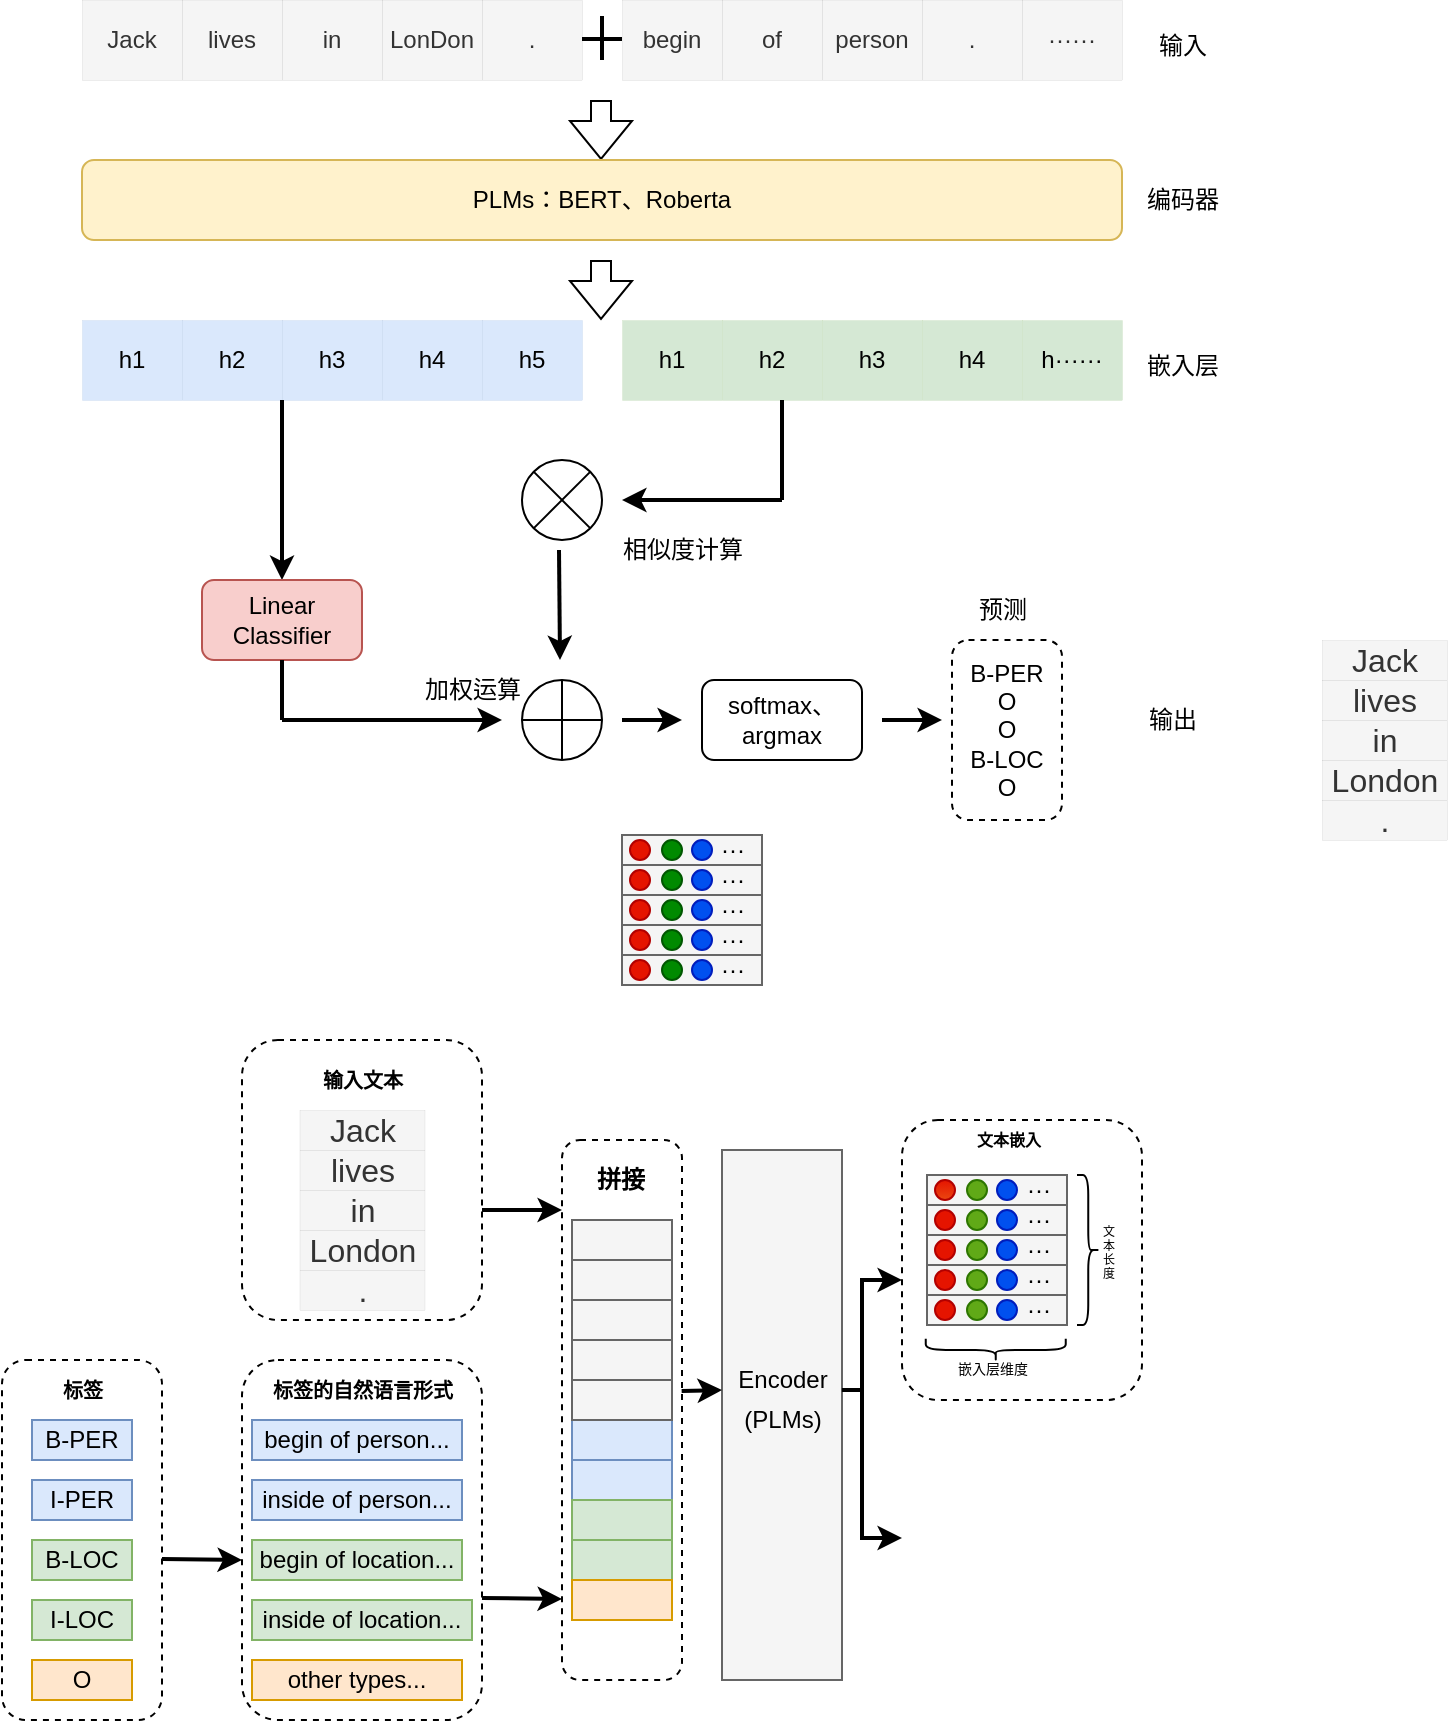 <mxfile version="22.1.11" type="github">
  <diagram name="第 1 页" id="-jHL0-K5nZ6vLPdZp3nw">
    <mxGraphModel dx="752" dy="475" grid="1" gridSize="10" guides="1" tooltips="1" connect="1" arrows="1" fold="1" page="1" pageScale="1" pageWidth="827" pageHeight="1169" math="0" shadow="0">
      <root>
        <mxCell id="0" />
        <mxCell id="1" parent="0" />
        <mxCell id="bdtveHll9rJMcqKO4rLT-1" value="" style="rounded=1;whiteSpace=wrap;html=1;dashed=1;" vertex="1" parent="1">
          <mxGeometry x="530" y="640" width="120" height="140" as="geometry" />
        </mxCell>
        <mxCell id="2kYstGVCv6qOy2AmomM9-1" value="Jack" style="rounded=0;whiteSpace=wrap;html=1;fillColor=#f5f5f5;strokeColor=#666666;labelBorderColor=none;strokeWidth=0;fontColor=#333333;" parent="1" vertex="1">
          <mxGeometry x="120" y="80" width="50" height="40" as="geometry" />
        </mxCell>
        <mxCell id="2kYstGVCv6qOy2AmomM9-2" value="lives" style="rounded=0;whiteSpace=wrap;html=1;fillColor=#f5f5f5;strokeColor=#666666;labelBorderColor=none;strokeWidth=0;fontColor=#333333;" parent="1" vertex="1">
          <mxGeometry x="170" y="80" width="50" height="40" as="geometry" />
        </mxCell>
        <mxCell id="2kYstGVCv6qOy2AmomM9-3" value="in" style="rounded=0;whiteSpace=wrap;html=1;fillColor=#f5f5f5;strokeColor=#666666;labelBorderColor=none;strokeWidth=0;fontColor=#333333;" parent="1" vertex="1">
          <mxGeometry x="220" y="80" width="50" height="40" as="geometry" />
        </mxCell>
        <mxCell id="2kYstGVCv6qOy2AmomM9-4" value="LonDon" style="rounded=0;whiteSpace=wrap;html=1;fillColor=#f5f5f5;strokeColor=#666666;labelBorderColor=none;strokeWidth=0;fontColor=#333333;" parent="1" vertex="1">
          <mxGeometry x="270" y="80" width="50" height="40" as="geometry" />
        </mxCell>
        <mxCell id="2kYstGVCv6qOy2AmomM9-6" value="." style="rounded=0;whiteSpace=wrap;html=1;fillColor=#f5f5f5;strokeColor=#666666;labelBorderColor=none;strokeWidth=0;fontColor=#333333;" parent="1" vertex="1">
          <mxGeometry x="320" y="80" width="50" height="40" as="geometry" />
        </mxCell>
        <mxCell id="2kYstGVCv6qOy2AmomM9-7" value="begin" style="rounded=0;whiteSpace=wrap;html=1;fillColor=#f5f5f5;strokeColor=#666666;labelBorderColor=none;strokeWidth=0;fontColor=#333333;" parent="1" vertex="1">
          <mxGeometry x="390" y="80" width="50" height="40" as="geometry" />
        </mxCell>
        <mxCell id="2kYstGVCv6qOy2AmomM9-8" value="of" style="rounded=0;whiteSpace=wrap;html=1;fillColor=#f5f5f5;strokeColor=#666666;labelBorderColor=none;strokeWidth=0;fontColor=#333333;" parent="1" vertex="1">
          <mxGeometry x="440" y="80" width="50" height="40" as="geometry" />
        </mxCell>
        <mxCell id="2kYstGVCv6qOy2AmomM9-9" value="person" style="rounded=0;whiteSpace=wrap;html=1;fillColor=#f5f5f5;strokeColor=#666666;labelBorderColor=none;strokeWidth=0;fontColor=#333333;" parent="1" vertex="1">
          <mxGeometry x="490" y="80" width="50" height="40" as="geometry" />
        </mxCell>
        <mxCell id="2kYstGVCv6qOy2AmomM9-10" value="." style="rounded=0;whiteSpace=wrap;html=1;fillColor=#f5f5f5;strokeColor=#666666;labelBorderColor=none;strokeWidth=0;fontColor=#333333;" parent="1" vertex="1">
          <mxGeometry x="540" y="80" width="50" height="40" as="geometry" />
        </mxCell>
        <mxCell id="2kYstGVCv6qOy2AmomM9-11" value="······" style="rounded=0;whiteSpace=wrap;html=1;fillColor=#f5f5f5;strokeColor=#666666;labelBorderColor=none;strokeWidth=0;fontColor=#333333;" parent="1" vertex="1">
          <mxGeometry x="590" y="80" width="50" height="40" as="geometry" />
        </mxCell>
        <mxCell id="2kYstGVCv6qOy2AmomM9-12" value="" style="shape=flexArrow;endArrow=classic;html=1;rounded=0;" parent="1" edge="1">
          <mxGeometry width="50" height="50" relative="1" as="geometry">
            <mxPoint x="379.5" y="130" as="sourcePoint" />
            <mxPoint x="379.5" y="160" as="targetPoint" />
          </mxGeometry>
        </mxCell>
        <mxCell id="2kYstGVCv6qOy2AmomM9-15" value="PLMs：BERT、Roberta" style="rounded=1;whiteSpace=wrap;html=1;fillColor=#fff2cc;strokeColor=#d6b656;glass=0;" parent="1" vertex="1">
          <mxGeometry x="120" y="160" width="520" height="40" as="geometry" />
        </mxCell>
        <mxCell id="2kYstGVCv6qOy2AmomM9-18" value="" style="shape=flexArrow;endArrow=classic;html=1;rounded=0;" parent="1" edge="1">
          <mxGeometry width="50" height="50" relative="1" as="geometry">
            <mxPoint x="379.5" y="210" as="sourcePoint" />
            <mxPoint x="379.5" y="240" as="targetPoint" />
          </mxGeometry>
        </mxCell>
        <mxCell id="2kYstGVCv6qOy2AmomM9-19" value="h1" style="rounded=0;whiteSpace=wrap;html=1;fillColor=#dae8fc;strokeColor=#6c8ebf;labelBorderColor=none;strokeWidth=0;" parent="1" vertex="1">
          <mxGeometry x="120" y="240" width="50" height="40" as="geometry" />
        </mxCell>
        <mxCell id="2kYstGVCv6qOy2AmomM9-20" value="h2" style="rounded=0;whiteSpace=wrap;html=1;fillColor=#dae8fc;strokeColor=#6c8ebf;labelBorderColor=none;strokeWidth=0;" parent="1" vertex="1">
          <mxGeometry x="170" y="240" width="50" height="40" as="geometry" />
        </mxCell>
        <mxCell id="2kYstGVCv6qOy2AmomM9-21" value="h3" style="rounded=0;whiteSpace=wrap;html=1;fillColor=#dae8fc;strokeColor=#6c8ebf;labelBorderColor=none;strokeWidth=0;" parent="1" vertex="1">
          <mxGeometry x="220" y="240" width="50" height="40" as="geometry" />
        </mxCell>
        <mxCell id="2kYstGVCv6qOy2AmomM9-22" value="h4" style="rounded=0;whiteSpace=wrap;html=1;fillColor=#dae8fc;strokeColor=#6c8ebf;labelBorderColor=none;strokeWidth=0;" parent="1" vertex="1">
          <mxGeometry x="270" y="240" width="50" height="40" as="geometry" />
        </mxCell>
        <mxCell id="2kYstGVCv6qOy2AmomM9-23" value="h5" style="rounded=0;whiteSpace=wrap;html=1;fillColor=#dae8fc;strokeColor=#6c8ebf;labelBorderColor=none;strokeWidth=0;" parent="1" vertex="1">
          <mxGeometry x="320" y="240" width="50" height="40" as="geometry" />
        </mxCell>
        <mxCell id="2kYstGVCv6qOy2AmomM9-24" value="h1" style="rounded=0;whiteSpace=wrap;html=1;fillColor=#d5e8d4;strokeColor=#82b366;labelBorderColor=none;strokeWidth=0;" parent="1" vertex="1">
          <mxGeometry x="390" y="240" width="50" height="40" as="geometry" />
        </mxCell>
        <mxCell id="2kYstGVCv6qOy2AmomM9-25" value="h2" style="rounded=0;whiteSpace=wrap;html=1;fillColor=#d5e8d4;strokeColor=#82b366;labelBorderColor=none;strokeWidth=0;" parent="1" vertex="1">
          <mxGeometry x="440" y="240" width="50" height="40" as="geometry" />
        </mxCell>
        <mxCell id="2kYstGVCv6qOy2AmomM9-26" value="h3" style="rounded=0;whiteSpace=wrap;html=1;fillColor=#d5e8d4;strokeColor=#82b366;labelBorderColor=none;strokeWidth=0;" parent="1" vertex="1">
          <mxGeometry x="490" y="240" width="50" height="40" as="geometry" />
        </mxCell>
        <mxCell id="2kYstGVCv6qOy2AmomM9-27" value="h4" style="rounded=0;whiteSpace=wrap;html=1;fillColor=#d5e8d4;strokeColor=#82b366;labelBorderColor=none;strokeWidth=0;" parent="1" vertex="1">
          <mxGeometry x="540" y="240" width="50" height="40" as="geometry" />
        </mxCell>
        <mxCell id="2kYstGVCv6qOy2AmomM9-28" value="h······" style="rounded=0;whiteSpace=wrap;html=1;fillColor=#d5e8d4;strokeColor=#82b366;labelBorderColor=none;strokeWidth=0;" parent="1" vertex="1">
          <mxGeometry x="590" y="240" width="50" height="40" as="geometry" />
        </mxCell>
        <mxCell id="2kYstGVCv6qOy2AmomM9-39" value="" style="endArrow=classic;html=1;rounded=0;strokeWidth=2;" parent="1" edge="1">
          <mxGeometry width="50" height="50" relative="1" as="geometry">
            <mxPoint x="220" y="280" as="sourcePoint" />
            <mxPoint x="220" y="370" as="targetPoint" />
          </mxGeometry>
        </mxCell>
        <mxCell id="2kYstGVCv6qOy2AmomM9-41" value="Linear Classifier" style="rounded=1;whiteSpace=wrap;html=1;fillColor=#f8cecc;strokeColor=#b85450;" parent="1" vertex="1">
          <mxGeometry x="180" y="370" width="80" height="40" as="geometry" />
        </mxCell>
        <mxCell id="2kYstGVCv6qOy2AmomM9-43" value="" style="endArrow=classic;html=1;rounded=0;strokeWidth=2;" parent="1" edge="1">
          <mxGeometry width="50" height="50" relative="1" as="geometry">
            <mxPoint x="160" y="859.5" as="sourcePoint" />
            <mxPoint x="200" y="860" as="targetPoint" />
          </mxGeometry>
        </mxCell>
        <mxCell id="2kYstGVCv6qOy2AmomM9-44" value="" style="endArrow=none;html=1;rounded=0;entryX=0.5;entryY=1;entryDx=0;entryDy=0;jumpSize=6;strokeWidth=2;" parent="1" edge="1">
          <mxGeometry width="50" height="50" relative="1" as="geometry">
            <mxPoint x="470" y="330" as="sourcePoint" />
            <mxPoint x="470" y="280" as="targetPoint" />
          </mxGeometry>
        </mxCell>
        <mxCell id="2kYstGVCv6qOy2AmomM9-45" value="" style="endArrow=classic;html=1;rounded=0;strokeWidth=2;" parent="1" edge="1">
          <mxGeometry width="50" height="50" relative="1" as="geometry">
            <mxPoint x="470" y="330" as="sourcePoint" />
            <mxPoint x="390" y="330" as="targetPoint" />
          </mxGeometry>
        </mxCell>
        <mxCell id="2kYstGVCv6qOy2AmomM9-46" value="" style="shape=sumEllipse;perimeter=ellipsePerimeter;whiteSpace=wrap;html=1;backgroundOutline=1;" parent="1" vertex="1">
          <mxGeometry x="340" y="310" width="40" height="40" as="geometry" />
        </mxCell>
        <mxCell id="2kYstGVCv6qOy2AmomM9-47" value="相似度计算" style="text;html=1;align=center;verticalAlign=middle;resizable=0;points=[];autosize=1;strokeColor=none;fillColor=none;" parent="1" vertex="1">
          <mxGeometry x="380" y="340" width="80" height="30" as="geometry" />
        </mxCell>
        <mxCell id="2kYstGVCv6qOy2AmomM9-49" value="" style="endArrow=classic;html=1;rounded=0;strokeWidth=2;" parent="1" edge="1">
          <mxGeometry width="50" height="50" relative="1" as="geometry">
            <mxPoint x="358.5" y="355" as="sourcePoint" />
            <mxPoint x="359" y="410" as="targetPoint" />
          </mxGeometry>
        </mxCell>
        <mxCell id="2kYstGVCv6qOy2AmomM9-50" value="输入" style="text;html=1;align=center;verticalAlign=middle;resizable=0;points=[];autosize=1;strokeColor=none;fillColor=none;" parent="1" vertex="1">
          <mxGeometry x="645" y="88" width="50" height="30" as="geometry" />
        </mxCell>
        <mxCell id="2kYstGVCv6qOy2AmomM9-51" value="编码器" style="text;html=1;align=center;verticalAlign=middle;resizable=0;points=[];autosize=1;strokeColor=none;fillColor=none;" parent="1" vertex="1">
          <mxGeometry x="640" y="165" width="60" height="30" as="geometry" />
        </mxCell>
        <mxCell id="2kYstGVCv6qOy2AmomM9-52" value="" style="shape=orEllipse;perimeter=ellipsePerimeter;whiteSpace=wrap;html=1;backgroundOutline=1;" parent="1" vertex="1">
          <mxGeometry x="340" y="420" width="40" height="40" as="geometry" />
        </mxCell>
        <mxCell id="2kYstGVCv6qOy2AmomM9-53" value="" style="endArrow=none;html=1;rounded=0;entryX=0.5;entryY=1;entryDx=0;entryDy=0;strokeWidth=2;" parent="1" target="2kYstGVCv6qOy2AmomM9-41" edge="1">
          <mxGeometry width="50" height="50" relative="1" as="geometry">
            <mxPoint x="220" y="440" as="sourcePoint" />
            <mxPoint x="230" y="440" as="targetPoint" />
          </mxGeometry>
        </mxCell>
        <mxCell id="2kYstGVCv6qOy2AmomM9-54" value="" style="endArrow=classic;html=1;rounded=0;strokeWidth=2;" parent="1" edge="1">
          <mxGeometry width="50" height="50" relative="1" as="geometry">
            <mxPoint x="220" y="440" as="sourcePoint" />
            <mxPoint x="330" y="440" as="targetPoint" />
          </mxGeometry>
        </mxCell>
        <mxCell id="2kYstGVCv6qOy2AmomM9-55" value="加权运算" style="text;html=1;align=center;verticalAlign=middle;resizable=0;points=[];autosize=1;strokeColor=none;fillColor=none;" parent="1" vertex="1">
          <mxGeometry x="280" y="410" width="70" height="30" as="geometry" />
        </mxCell>
        <mxCell id="2kYstGVCv6qOy2AmomM9-56" value="" style="endArrow=classic;html=1;rounded=0;strokeWidth=2;" parent="1" edge="1">
          <mxGeometry width="50" height="50" relative="1" as="geometry">
            <mxPoint x="390" y="440" as="sourcePoint" />
            <mxPoint x="420" y="440" as="targetPoint" />
          </mxGeometry>
        </mxCell>
        <mxCell id="2kYstGVCv6qOy2AmomM9-57" value="嵌入层" style="text;html=1;align=center;verticalAlign=middle;resizable=0;points=[];autosize=1;strokeColor=none;fillColor=none;" parent="1" vertex="1">
          <mxGeometry x="640" y="248" width="60" height="30" as="geometry" />
        </mxCell>
        <mxCell id="2kYstGVCv6qOy2AmomM9-59" value="softmax、&lt;br&gt;argmax" style="rounded=1;whiteSpace=wrap;html=1;" parent="1" vertex="1">
          <mxGeometry x="430" y="420" width="80" height="40" as="geometry" />
        </mxCell>
        <mxCell id="2kYstGVCv6qOy2AmomM9-60" value="" style="endArrow=classic;html=1;rounded=0;strokeWidth=2;" parent="1" edge="1">
          <mxGeometry width="50" height="50" relative="1" as="geometry">
            <mxPoint x="520" y="440" as="sourcePoint" />
            <mxPoint x="550" y="440" as="targetPoint" />
          </mxGeometry>
        </mxCell>
        <mxCell id="2kYstGVCv6qOy2AmomM9-61" value="B-PER&lt;br&gt;O&lt;br&gt;O&lt;br&gt;B-LOC&lt;br&gt;O" style="rounded=1;whiteSpace=wrap;html=1;dashed=1;" parent="1" vertex="1">
          <mxGeometry x="555" y="400" width="55" height="90" as="geometry" />
        </mxCell>
        <mxCell id="2kYstGVCv6qOy2AmomM9-62" value="输出" style="text;html=1;align=center;verticalAlign=middle;resizable=0;points=[];autosize=1;strokeColor=none;fillColor=none;" parent="1" vertex="1">
          <mxGeometry x="640" y="425" width="50" height="30" as="geometry" />
        </mxCell>
        <mxCell id="2kYstGVCv6qOy2AmomM9-63" value="预测" style="text;html=1;align=center;verticalAlign=middle;resizable=0;points=[];autosize=1;strokeColor=none;fillColor=none;" parent="1" vertex="1">
          <mxGeometry x="555" y="370" width="50" height="30" as="geometry" />
        </mxCell>
        <mxCell id="2kYstGVCv6qOy2AmomM9-64" value="" style="endArrow=none;html=1;rounded=0;strokeWidth=2;" parent="1" edge="1">
          <mxGeometry width="50" height="50" relative="1" as="geometry">
            <mxPoint x="370" y="99.5" as="sourcePoint" />
            <mxPoint x="390" y="99.5" as="targetPoint" />
          </mxGeometry>
        </mxCell>
        <mxCell id="2kYstGVCv6qOy2AmomM9-65" value="" style="endArrow=none;html=1;rounded=0;strokeWidth=2;" parent="1" edge="1">
          <mxGeometry width="50" height="50" relative="1" as="geometry">
            <mxPoint x="380" y="88" as="sourcePoint" />
            <mxPoint x="380" y="108" as="targetPoint" />
            <Array as="points">
              <mxPoint x="380" y="110" />
            </Array>
          </mxGeometry>
        </mxCell>
        <mxCell id="41JjdE3xIkNzx7Y8iaCD-1" value="" style="rounded=1;whiteSpace=wrap;html=1;dashed=1;" parent="1" vertex="1">
          <mxGeometry x="80" y="760" width="80" height="180" as="geometry" />
        </mxCell>
        <mxCell id="41JjdE3xIkNzx7Y8iaCD-2" value="" style="rounded=1;whiteSpace=wrap;html=1;dashed=1;" parent="1" vertex="1">
          <mxGeometry x="200" y="760" width="120" height="180" as="geometry" />
        </mxCell>
        <mxCell id="41JjdE3xIkNzx7Y8iaCD-3" value="B-PER" style="rounded=0;whiteSpace=wrap;html=1;fillColor=#dae8fc;strokeColor=#6c8ebf;" parent="1" vertex="1">
          <mxGeometry x="95" y="790" width="50" height="20" as="geometry" />
        </mxCell>
        <mxCell id="41JjdE3xIkNzx7Y8iaCD-4" value="I-PER" style="rounded=0;whiteSpace=wrap;html=1;fillColor=#dae8fc;strokeColor=#6c8ebf;" parent="1" vertex="1">
          <mxGeometry x="95" y="820" width="50" height="20" as="geometry" />
        </mxCell>
        <mxCell id="41JjdE3xIkNzx7Y8iaCD-5" value="B-LOC" style="rounded=0;whiteSpace=wrap;html=1;fillColor=#d5e8d4;strokeColor=#82b366;" parent="1" vertex="1">
          <mxGeometry x="95" y="850" width="50" height="20" as="geometry" />
        </mxCell>
        <mxCell id="41JjdE3xIkNzx7Y8iaCD-6" value="I-LOC" style="rounded=0;whiteSpace=wrap;html=1;fillColor=#d5e8d4;strokeColor=#82b366;" parent="1" vertex="1">
          <mxGeometry x="95" y="880" width="50" height="20" as="geometry" />
        </mxCell>
        <mxCell id="41JjdE3xIkNzx7Y8iaCD-7" value="O" style="rounded=0;whiteSpace=wrap;html=1;fillColor=#ffe6cc;strokeColor=#d79b00;" parent="1" vertex="1">
          <mxGeometry x="95" y="910" width="50" height="20" as="geometry" />
        </mxCell>
        <mxCell id="41JjdE3xIkNzx7Y8iaCD-8" value="begin of person..." style="rounded=0;whiteSpace=wrap;html=1;fillColor=#dae8fc;strokeColor=#6c8ebf;" parent="1" vertex="1">
          <mxGeometry x="205" y="790" width="105" height="20" as="geometry" />
        </mxCell>
        <mxCell id="41JjdE3xIkNzx7Y8iaCD-9" value="inside of person..." style="rounded=0;whiteSpace=wrap;html=1;fillColor=#dae8fc;strokeColor=#6c8ebf;" parent="1" vertex="1">
          <mxGeometry x="205" y="820" width="105" height="20" as="geometry" />
        </mxCell>
        <mxCell id="41JjdE3xIkNzx7Y8iaCD-10" value="begin of location..." style="rounded=0;whiteSpace=wrap;html=1;fillColor=#d5e8d4;strokeColor=#82b366;" parent="1" vertex="1">
          <mxGeometry x="205" y="850" width="105" height="20" as="geometry" />
        </mxCell>
        <mxCell id="41JjdE3xIkNzx7Y8iaCD-12" value="inside of location..." style="rounded=0;whiteSpace=wrap;html=1;fillColor=#d5e8d4;strokeColor=#82b366;" parent="1" vertex="1">
          <mxGeometry x="205" y="880" width="110" height="20" as="geometry" />
        </mxCell>
        <mxCell id="41JjdE3xIkNzx7Y8iaCD-13" value="other types..." style="rounded=0;whiteSpace=wrap;html=1;fillColor=#ffe6cc;strokeColor=#d79b00;" parent="1" vertex="1">
          <mxGeometry x="205" y="910" width="105" height="20" as="geometry" />
        </mxCell>
        <mxCell id="41JjdE3xIkNzx7Y8iaCD-14" value="标签的自然语言形式" style="text;html=1;align=center;verticalAlign=middle;resizable=0;points=[];autosize=1;strokeColor=none;fillColor=none;fontStyle=1;fontSize=10;" parent="1" vertex="1">
          <mxGeometry x="205" y="760" width="110" height="30" as="geometry" />
        </mxCell>
        <mxCell id="41JjdE3xIkNzx7Y8iaCD-15" value="" style="rounded=1;whiteSpace=wrap;html=1;dashed=1;" parent="1" vertex="1">
          <mxGeometry x="200" y="600" width="120" height="140" as="geometry" />
        </mxCell>
        <mxCell id="41JjdE3xIkNzx7Y8iaCD-16" value="输入文本" style="text;html=1;align=center;verticalAlign=middle;resizable=0;points=[];autosize=1;strokeColor=none;fillColor=none;fontStyle=1;fontSize=10;" parent="1" vertex="1">
          <mxGeometry x="230" y="605" width="60" height="30" as="geometry" />
        </mxCell>
        <mxCell id="41JjdE3xIkNzx7Y8iaCD-24" value="" style="rounded=0;whiteSpace=wrap;html=1;fillColor=#f5f5f5;fontColor=#333333;strokeColor=#666666;" parent="1" vertex="1">
          <mxGeometry x="440" y="655" width="60" height="265" as="geometry" />
        </mxCell>
        <mxCell id="41JjdE3xIkNzx7Y8iaCD-25" value="Encoder" style="text;html=1;align=center;verticalAlign=middle;resizable=0;points=[];autosize=1;strokeColor=none;fillColor=none;" parent="1" vertex="1">
          <mxGeometry x="435" y="755" width="70" height="30" as="geometry" />
        </mxCell>
        <mxCell id="41JjdE3xIkNzx7Y8iaCD-26" value="" style="endArrow=classic;html=1;rounded=0;strokeWidth=2;" parent="1" edge="1">
          <mxGeometry width="50" height="50" relative="1" as="geometry">
            <mxPoint x="320" y="879" as="sourcePoint" />
            <mxPoint x="360" y="879.5" as="targetPoint" />
          </mxGeometry>
        </mxCell>
        <mxCell id="41JjdE3xIkNzx7Y8iaCD-28" value="(PLMs)" style="text;html=1;align=center;verticalAlign=middle;resizable=0;points=[];autosize=1;strokeColor=none;fillColor=none;" parent="1" vertex="1">
          <mxGeometry x="440" y="775" width="60" height="30" as="geometry" />
        </mxCell>
        <mxCell id="41JjdE3xIkNzx7Y8iaCD-29" value="Jack" style="rounded=0;whiteSpace=wrap;html=1;fontSize=16;strokeWidth=0;dashed=1;fillColor=#f5f5f5;fontColor=#333333;strokeColor=#666666;" parent="1" vertex="1">
          <mxGeometry x="228.75" y="635" width="62.5" height="20" as="geometry" />
        </mxCell>
        <mxCell id="41JjdE3xIkNzx7Y8iaCD-30" value="lives" style="rounded=0;whiteSpace=wrap;html=1;fontSize=16;strokeWidth=0;fillColor=#f5f5f5;fontColor=#333333;strokeColor=#666666;" parent="1" vertex="1">
          <mxGeometry x="228.75" y="655" width="62.5" height="20" as="geometry" />
        </mxCell>
        <mxCell id="41JjdE3xIkNzx7Y8iaCD-31" value="in" style="rounded=0;whiteSpace=wrap;html=1;fontSize=16;strokeWidth=0;fillColor=#f5f5f5;fontColor=#333333;strokeColor=#666666;" parent="1" vertex="1">
          <mxGeometry x="228.75" y="675" width="62.5" height="20" as="geometry" />
        </mxCell>
        <mxCell id="41JjdE3xIkNzx7Y8iaCD-32" value="London" style="rounded=0;whiteSpace=wrap;html=1;fontSize=16;strokeWidth=0;fillColor=#f5f5f5;strokeColor=#666666;fontColor=#333333;" parent="1" vertex="1">
          <mxGeometry x="228.75" y="695" width="62.5" height="20" as="geometry" />
        </mxCell>
        <mxCell id="41JjdE3xIkNzx7Y8iaCD-33" value="." style="rounded=0;whiteSpace=wrap;html=1;fontSize=16;strokeWidth=0;fillColor=#f5f5f5;fontColor=#333333;strokeColor=#666666;" parent="1" vertex="1">
          <mxGeometry x="228.75" y="715" width="62.5" height="20" as="geometry" />
        </mxCell>
        <mxCell id="41JjdE3xIkNzx7Y8iaCD-35" value="" style="rounded=1;whiteSpace=wrap;html=1;dashed=1;" parent="1" vertex="1">
          <mxGeometry x="360" y="650" width="60" height="270" as="geometry" />
        </mxCell>
        <mxCell id="41JjdE3xIkNzx7Y8iaCD-36" value="" style="rounded=0;whiteSpace=wrap;html=1;fillColor=#dae8fc;strokeColor=#6c8ebf;" parent="1" vertex="1">
          <mxGeometry x="365" y="790" width="50" height="20" as="geometry" />
        </mxCell>
        <mxCell id="41JjdE3xIkNzx7Y8iaCD-37" value="标签" style="text;html=1;align=center;verticalAlign=middle;resizable=0;points=[];autosize=1;strokeColor=none;fillColor=none;fontStyle=1;fontSize=10;" parent="1" vertex="1">
          <mxGeometry x="100" y="760" width="40" height="30" as="geometry" />
        </mxCell>
        <mxCell id="41JjdE3xIkNzx7Y8iaCD-38" value="" style="rounded=0;whiteSpace=wrap;html=1;fillColor=#dae8fc;strokeColor=#6c8ebf;" parent="1" vertex="1">
          <mxGeometry x="365" y="810" width="50" height="20" as="geometry" />
        </mxCell>
        <mxCell id="41JjdE3xIkNzx7Y8iaCD-39" value="" style="rounded=0;whiteSpace=wrap;html=1;fillColor=#d5e8d4;strokeColor=#82b366;" parent="1" vertex="1">
          <mxGeometry x="365" y="830" width="50" height="20" as="geometry" />
        </mxCell>
        <mxCell id="41JjdE3xIkNzx7Y8iaCD-40" value="" style="rounded=0;whiteSpace=wrap;html=1;fillColor=#d5e8d4;strokeColor=#82b366;" parent="1" vertex="1">
          <mxGeometry x="365" y="850" width="50" height="20" as="geometry" />
        </mxCell>
        <mxCell id="41JjdE3xIkNzx7Y8iaCD-41" value="" style="rounded=0;whiteSpace=wrap;html=1;fillColor=#ffe6cc;strokeColor=#d79b00;" parent="1" vertex="1">
          <mxGeometry x="365" y="870" width="50" height="20" as="geometry" />
        </mxCell>
        <mxCell id="41JjdE3xIkNzx7Y8iaCD-42" value="Jack" style="rounded=0;whiteSpace=wrap;html=1;fontSize=16;strokeWidth=0;dashed=1;fillColor=#f5f5f5;fontColor=#333333;strokeColor=#666666;" parent="1" vertex="1">
          <mxGeometry x="740" y="400" width="62.5" height="20" as="geometry" />
        </mxCell>
        <mxCell id="41JjdE3xIkNzx7Y8iaCD-43" value="lives" style="rounded=0;whiteSpace=wrap;html=1;fontSize=16;strokeWidth=0;fillColor=#f5f5f5;fontColor=#333333;strokeColor=#666666;" parent="1" vertex="1">
          <mxGeometry x="740" y="420" width="62.5" height="20" as="geometry" />
        </mxCell>
        <mxCell id="41JjdE3xIkNzx7Y8iaCD-44" value="in" style="rounded=0;whiteSpace=wrap;html=1;fontSize=16;strokeWidth=0;fillColor=#f5f5f5;fontColor=#333333;strokeColor=#666666;" parent="1" vertex="1">
          <mxGeometry x="740" y="440" width="62.5" height="20" as="geometry" />
        </mxCell>
        <mxCell id="41JjdE3xIkNzx7Y8iaCD-45" value="London" style="rounded=0;whiteSpace=wrap;html=1;fontSize=16;strokeWidth=0;fillColor=#f5f5f5;strokeColor=#666666;fontColor=#333333;" parent="1" vertex="1">
          <mxGeometry x="740" y="460" width="62.5" height="20" as="geometry" />
        </mxCell>
        <mxCell id="41JjdE3xIkNzx7Y8iaCD-46" value="." style="rounded=0;whiteSpace=wrap;html=1;fontSize=16;strokeWidth=0;fillColor=#f5f5f5;fontColor=#333333;strokeColor=#666666;" parent="1" vertex="1">
          <mxGeometry x="740" y="480" width="62.5" height="20" as="geometry" />
        </mxCell>
        <mxCell id="41JjdE3xIkNzx7Y8iaCD-53" value="" style="rounded=0;whiteSpace=wrap;html=1;fillColor=#f5f5f5;strokeColor=#666666;fontColor=#333333;" parent="1" vertex="1">
          <mxGeometry x="365" y="770" width="50" height="20" as="geometry" />
        </mxCell>
        <mxCell id="41JjdE3xIkNzx7Y8iaCD-54" value="" style="rounded=0;whiteSpace=wrap;html=1;fillColor=#f5f5f5;strokeColor=#666666;fontColor=#333333;" parent="1" vertex="1">
          <mxGeometry x="365" y="750" width="50" height="20" as="geometry" />
        </mxCell>
        <mxCell id="41JjdE3xIkNzx7Y8iaCD-55" value="" style="rounded=0;whiteSpace=wrap;html=1;fillColor=#f5f5f5;strokeColor=#666666;fontColor=#333333;" parent="1" vertex="1">
          <mxGeometry x="365" y="730" width="50" height="20" as="geometry" />
        </mxCell>
        <mxCell id="41JjdE3xIkNzx7Y8iaCD-56" value="" style="rounded=0;whiteSpace=wrap;html=1;fillColor=#f5f5f5;strokeColor=#666666;fontColor=#333333;" parent="1" vertex="1">
          <mxGeometry x="365" y="710" width="50" height="20" as="geometry" />
        </mxCell>
        <mxCell id="41JjdE3xIkNzx7Y8iaCD-57" value="" style="rounded=0;whiteSpace=wrap;html=1;fillColor=#f5f5f5;strokeColor=#666666;fontColor=#333333;" parent="1" vertex="1">
          <mxGeometry x="365" y="690" width="50" height="20" as="geometry" />
        </mxCell>
        <mxCell id="41JjdE3xIkNzx7Y8iaCD-58" value="" style="endArrow=classic;html=1;rounded=0;strokeWidth=2;" parent="1" edge="1">
          <mxGeometry width="50" height="50" relative="1" as="geometry">
            <mxPoint x="320" y="685" as="sourcePoint" />
            <mxPoint x="360" y="685" as="targetPoint" />
          </mxGeometry>
        </mxCell>
        <mxCell id="41JjdE3xIkNzx7Y8iaCD-59" value="拼接" style="text;html=1;align=center;verticalAlign=middle;resizable=0;points=[];autosize=1;strokeColor=none;fillColor=none;fontStyle=1" parent="1" vertex="1">
          <mxGeometry x="364" y="655" width="50" height="30" as="geometry" />
        </mxCell>
        <mxCell id="41JjdE3xIkNzx7Y8iaCD-60" value="" style="endArrow=classic;html=1;rounded=0;strokeWidth=2;exitX=0.997;exitY=0.465;exitDx=0;exitDy=0;exitPerimeter=0;" parent="1" edge="1" source="41JjdE3xIkNzx7Y8iaCD-35">
          <mxGeometry width="50" height="50" relative="1" as="geometry">
            <mxPoint x="420" y="774" as="sourcePoint" />
            <mxPoint x="440" y="775" as="targetPoint" />
          </mxGeometry>
        </mxCell>
        <mxCell id="41JjdE3xIkNzx7Y8iaCD-61" value="" style="endArrow=classic;html=1;rounded=0;strokeWidth=2;" parent="1" edge="1">
          <mxGeometry width="50" height="50" relative="1" as="geometry">
            <mxPoint x="510" y="720" as="sourcePoint" />
            <mxPoint x="530" y="720" as="targetPoint" />
          </mxGeometry>
        </mxCell>
        <mxCell id="41JjdE3xIkNzx7Y8iaCD-63" value="" style="endArrow=classic;html=1;rounded=0;strokeWidth=2;" parent="1" edge="1">
          <mxGeometry width="50" height="50" relative="1" as="geometry">
            <mxPoint x="510" y="849" as="sourcePoint" />
            <mxPoint x="530" y="849" as="targetPoint" />
          </mxGeometry>
        </mxCell>
        <mxCell id="bdtveHll9rJMcqKO4rLT-5" value="" style="rounded=0;whiteSpace=wrap;html=1;fillColor=#f5f5f5;strokeColor=#666666;fontColor=#333333;" vertex="1" parent="1">
          <mxGeometry x="390" y="512.5" width="70" height="15" as="geometry" />
        </mxCell>
        <mxCell id="bdtveHll9rJMcqKO4rLT-14" value="" style="ellipse;whiteSpace=wrap;html=1;aspect=fixed;fillColor=#008a00;fontColor=#ffffff;strokeColor=#005700;" vertex="1" parent="1">
          <mxGeometry x="410" y="515" width="10" height="10" as="geometry" />
        </mxCell>
        <mxCell id="bdtveHll9rJMcqKO4rLT-15" value="" style="ellipse;whiteSpace=wrap;html=1;aspect=fixed;fillColor=#e51400;fontColor=#ffffff;strokeColor=#B20000;" vertex="1" parent="1">
          <mxGeometry x="394" y="515" width="10" height="10" as="geometry" />
        </mxCell>
        <mxCell id="bdtveHll9rJMcqKO4rLT-21" value="···" style="text;html=1;align=center;verticalAlign=middle;resizable=0;points=[];autosize=1;strokeColor=none;fillColor=none;" vertex="1" parent="1">
          <mxGeometry x="425" y="505" width="40" height="30" as="geometry" />
        </mxCell>
        <mxCell id="bdtveHll9rJMcqKO4rLT-19" value="" style="ellipse;whiteSpace=wrap;html=1;aspect=fixed;fillColor=#0050ef;fontColor=#ffffff;strokeColor=#001DBC;" vertex="1" parent="1">
          <mxGeometry x="425" y="515" width="10" height="10" as="geometry" />
        </mxCell>
        <mxCell id="bdtveHll9rJMcqKO4rLT-22" value="" style="rounded=0;whiteSpace=wrap;html=1;fillColor=#f5f5f5;strokeColor=#666666;fontColor=#333333;" vertex="1" parent="1">
          <mxGeometry x="390" y="527.5" width="70" height="15" as="geometry" />
        </mxCell>
        <mxCell id="bdtveHll9rJMcqKO4rLT-23" value="" style="ellipse;whiteSpace=wrap;html=1;aspect=fixed;fillColor=#008a00;fontColor=#ffffff;strokeColor=#005700;" vertex="1" parent="1">
          <mxGeometry x="410" y="530" width="10" height="10" as="geometry" />
        </mxCell>
        <mxCell id="bdtveHll9rJMcqKO4rLT-24" value="" style="ellipse;whiteSpace=wrap;html=1;aspect=fixed;fillColor=#e51400;fontColor=#ffffff;strokeColor=#B20000;" vertex="1" parent="1">
          <mxGeometry x="394" y="530" width="10" height="10" as="geometry" />
        </mxCell>
        <mxCell id="bdtveHll9rJMcqKO4rLT-25" value="" style="ellipse;whiteSpace=wrap;html=1;aspect=fixed;fillColor=#0050ef;fontColor=#ffffff;strokeColor=#001DBC;" vertex="1" parent="1">
          <mxGeometry x="425" y="530" width="10" height="10" as="geometry" />
        </mxCell>
        <mxCell id="bdtveHll9rJMcqKO4rLT-26" value="" style="rounded=0;whiteSpace=wrap;html=1;fillColor=#f5f5f5;strokeColor=#666666;fontColor=#333333;" vertex="1" parent="1">
          <mxGeometry x="390" y="542.5" width="70" height="15" as="geometry" />
        </mxCell>
        <mxCell id="bdtveHll9rJMcqKO4rLT-27" value="" style="ellipse;whiteSpace=wrap;html=1;aspect=fixed;fillColor=#008a00;fontColor=#ffffff;strokeColor=#005700;" vertex="1" parent="1">
          <mxGeometry x="410" y="545" width="10" height="10" as="geometry" />
        </mxCell>
        <mxCell id="bdtveHll9rJMcqKO4rLT-28" value="" style="ellipse;whiteSpace=wrap;html=1;aspect=fixed;fillColor=#e51400;fontColor=#ffffff;strokeColor=#B20000;" vertex="1" parent="1">
          <mxGeometry x="394" y="545" width="10" height="10" as="geometry" />
        </mxCell>
        <mxCell id="bdtveHll9rJMcqKO4rLT-29" value="" style="ellipse;whiteSpace=wrap;html=1;aspect=fixed;fillColor=#0050ef;fontColor=#ffffff;strokeColor=#001DBC;" vertex="1" parent="1">
          <mxGeometry x="425" y="545" width="10" height="10" as="geometry" />
        </mxCell>
        <mxCell id="bdtveHll9rJMcqKO4rLT-30" value="" style="rounded=0;whiteSpace=wrap;html=1;fillColor=#f5f5f5;strokeColor=#666666;fontColor=#333333;" vertex="1" parent="1">
          <mxGeometry x="390" y="557.5" width="70" height="15" as="geometry" />
        </mxCell>
        <mxCell id="bdtveHll9rJMcqKO4rLT-31" value="" style="ellipse;whiteSpace=wrap;html=1;aspect=fixed;fillColor=#008a00;fontColor=#ffffff;strokeColor=#005700;" vertex="1" parent="1">
          <mxGeometry x="410" y="560" width="10" height="10" as="geometry" />
        </mxCell>
        <mxCell id="bdtveHll9rJMcqKO4rLT-32" value="" style="ellipse;whiteSpace=wrap;html=1;aspect=fixed;fillColor=#e51400;fontColor=#ffffff;strokeColor=#B20000;" vertex="1" parent="1">
          <mxGeometry x="394" y="560" width="10" height="10" as="geometry" />
        </mxCell>
        <mxCell id="bdtveHll9rJMcqKO4rLT-33" value="" style="ellipse;whiteSpace=wrap;html=1;aspect=fixed;fillColor=#0050ef;fontColor=#ffffff;strokeColor=#001DBC;" vertex="1" parent="1">
          <mxGeometry x="425" y="560" width="10" height="10" as="geometry" />
        </mxCell>
        <mxCell id="bdtveHll9rJMcqKO4rLT-34" value="" style="rounded=0;whiteSpace=wrap;html=1;fillColor=#f5f5f5;strokeColor=#666666;fontColor=#333333;" vertex="1" parent="1">
          <mxGeometry x="390" y="497.5" width="70" height="15" as="geometry" />
        </mxCell>
        <mxCell id="bdtveHll9rJMcqKO4rLT-35" value="" style="ellipse;whiteSpace=wrap;html=1;aspect=fixed;fillColor=#008a00;fontColor=#ffffff;strokeColor=#005700;" vertex="1" parent="1">
          <mxGeometry x="410" y="500" width="10" height="10" as="geometry" />
        </mxCell>
        <mxCell id="bdtveHll9rJMcqKO4rLT-36" value="" style="ellipse;whiteSpace=wrap;html=1;aspect=fixed;fillColor=#e51400;fontColor=#ffffff;strokeColor=#B20000;" vertex="1" parent="1">
          <mxGeometry x="394" y="500" width="10" height="10" as="geometry" />
        </mxCell>
        <mxCell id="bdtveHll9rJMcqKO4rLT-38" value="···" style="text;html=1;align=center;verticalAlign=middle;resizable=0;points=[];autosize=1;strokeColor=none;fillColor=none;" vertex="1" parent="1">
          <mxGeometry x="425" y="490" width="40" height="30" as="geometry" />
        </mxCell>
        <mxCell id="bdtveHll9rJMcqKO4rLT-37" value="" style="ellipse;whiteSpace=wrap;html=1;aspect=fixed;fillColor=#0050ef;fontColor=#ffffff;strokeColor=#001DBC;" vertex="1" parent="1">
          <mxGeometry x="425" y="500" width="10" height="10" as="geometry" />
        </mxCell>
        <mxCell id="bdtveHll9rJMcqKO4rLT-39" value="···" style="text;html=1;align=center;verticalAlign=middle;resizable=0;points=[];autosize=1;strokeColor=none;fillColor=none;" vertex="1" parent="1">
          <mxGeometry x="425" y="520" width="40" height="30" as="geometry" />
        </mxCell>
        <mxCell id="bdtveHll9rJMcqKO4rLT-40" value="···" style="text;html=1;align=center;verticalAlign=middle;resizable=0;points=[];autosize=1;strokeColor=none;fillColor=none;" vertex="1" parent="1">
          <mxGeometry x="425" y="535" width="40" height="30" as="geometry" />
        </mxCell>
        <mxCell id="bdtveHll9rJMcqKO4rLT-41" value="···" style="text;html=1;align=center;verticalAlign=middle;resizable=0;points=[];autosize=1;strokeColor=none;fillColor=none;" vertex="1" parent="1">
          <mxGeometry x="425" y="550" width="40" height="30" as="geometry" />
        </mxCell>
        <mxCell id="bdtveHll9rJMcqKO4rLT-42" value="" style="rounded=0;whiteSpace=wrap;html=1;fillColor=#f5f5f5;strokeColor=#666666;fontColor=#333333;" vertex="1" parent="1">
          <mxGeometry x="542.5" y="682.5" width="70" height="15" as="geometry" />
        </mxCell>
        <mxCell id="bdtveHll9rJMcqKO4rLT-43" value="" style="ellipse;whiteSpace=wrap;html=1;aspect=fixed;fillColor=#60a917;fontColor=#ffffff;strokeColor=#2D7600;" vertex="1" parent="1">
          <mxGeometry x="562.5" y="685" width="10" height="10" as="geometry" />
        </mxCell>
        <mxCell id="bdtveHll9rJMcqKO4rLT-44" value="" style="ellipse;whiteSpace=wrap;html=1;aspect=fixed;fillColor=#e51400;fontColor=#ffffff;strokeColor=#B20000;" vertex="1" parent="1">
          <mxGeometry x="546.5" y="685" width="10" height="10" as="geometry" />
        </mxCell>
        <mxCell id="bdtveHll9rJMcqKO4rLT-45" value="···" style="text;html=1;align=center;verticalAlign=middle;resizable=0;points=[];autosize=1;strokeColor=none;fillColor=none;" vertex="1" parent="1">
          <mxGeometry x="577.5" y="675" width="40" height="30" as="geometry" />
        </mxCell>
        <mxCell id="bdtveHll9rJMcqKO4rLT-46" value="" style="ellipse;whiteSpace=wrap;html=1;aspect=fixed;fillColor=#0050ef;fontColor=#ffffff;strokeColor=#001DBC;" vertex="1" parent="1">
          <mxGeometry x="577.5" y="685" width="10" height="10" as="geometry" />
        </mxCell>
        <mxCell id="bdtveHll9rJMcqKO4rLT-47" value="" style="rounded=0;whiteSpace=wrap;html=1;fillColor=#f5f5f5;strokeColor=#666666;fontColor=#333333;" vertex="1" parent="1">
          <mxGeometry x="542.5" y="697.5" width="70" height="15" as="geometry" />
        </mxCell>
        <mxCell id="bdtveHll9rJMcqKO4rLT-48" value="" style="ellipse;whiteSpace=wrap;html=1;aspect=fixed;fillColor=#60a917;fontColor=#ffffff;strokeColor=#2D7600;" vertex="1" parent="1">
          <mxGeometry x="562.5" y="700" width="10" height="10" as="geometry" />
        </mxCell>
        <mxCell id="bdtveHll9rJMcqKO4rLT-49" value="" style="ellipse;whiteSpace=wrap;html=1;aspect=fixed;fillColor=#e51400;fontColor=#ffffff;strokeColor=#B20000;" vertex="1" parent="1">
          <mxGeometry x="546.5" y="700" width="10" height="10" as="geometry" />
        </mxCell>
        <mxCell id="bdtveHll9rJMcqKO4rLT-50" value="" style="ellipse;whiteSpace=wrap;html=1;aspect=fixed;fillColor=#0050ef;fontColor=#ffffff;strokeColor=#001DBC;" vertex="1" parent="1">
          <mxGeometry x="577.5" y="700" width="10" height="10" as="geometry" />
        </mxCell>
        <mxCell id="bdtveHll9rJMcqKO4rLT-51" value="" style="rounded=0;whiteSpace=wrap;html=1;fillColor=#f5f5f5;strokeColor=#666666;fontColor=#333333;" vertex="1" parent="1">
          <mxGeometry x="542.5" y="712.5" width="70" height="15" as="geometry" />
        </mxCell>
        <mxCell id="bdtveHll9rJMcqKO4rLT-52" value="" style="ellipse;whiteSpace=wrap;html=1;aspect=fixed;fillColor=#60a917;fontColor=#ffffff;strokeColor=#2D7600;" vertex="1" parent="1">
          <mxGeometry x="562.5" y="715" width="10" height="10" as="geometry" />
        </mxCell>
        <mxCell id="bdtveHll9rJMcqKO4rLT-53" value="" style="ellipse;whiteSpace=wrap;html=1;aspect=fixed;fillColor=#e51400;fontColor=#ffffff;strokeColor=#B20000;" vertex="1" parent="1">
          <mxGeometry x="546.5" y="715" width="10" height="10" as="geometry" />
        </mxCell>
        <mxCell id="bdtveHll9rJMcqKO4rLT-54" value="" style="ellipse;whiteSpace=wrap;html=1;aspect=fixed;fillColor=#0050ef;fontColor=#ffffff;strokeColor=#001DBC;" vertex="1" parent="1">
          <mxGeometry x="577.5" y="715" width="10" height="10" as="geometry" />
        </mxCell>
        <mxCell id="bdtveHll9rJMcqKO4rLT-55" value="" style="rounded=0;whiteSpace=wrap;html=1;fillColor=#f5f5f5;strokeColor=#666666;fontColor=#333333;" vertex="1" parent="1">
          <mxGeometry x="542.5" y="727.5" width="70" height="15" as="geometry" />
        </mxCell>
        <mxCell id="bdtveHll9rJMcqKO4rLT-56" value="" style="ellipse;whiteSpace=wrap;html=1;aspect=fixed;fillColor=#60a917;fontColor=#ffffff;strokeColor=#2D7600;" vertex="1" parent="1">
          <mxGeometry x="562.5" y="730" width="10" height="10" as="geometry" />
        </mxCell>
        <mxCell id="bdtveHll9rJMcqKO4rLT-57" value="" style="ellipse;whiteSpace=wrap;html=1;aspect=fixed;fillColor=#e51400;fontColor=#ffffff;strokeColor=#B20000;" vertex="1" parent="1">
          <mxGeometry x="546.5" y="730" width="10" height="10" as="geometry" />
        </mxCell>
        <mxCell id="bdtveHll9rJMcqKO4rLT-58" value="" style="ellipse;whiteSpace=wrap;html=1;aspect=fixed;fillColor=#0050ef;fontColor=#ffffff;strokeColor=#001DBC;" vertex="1" parent="1">
          <mxGeometry x="577.5" y="730" width="10" height="10" as="geometry" />
        </mxCell>
        <mxCell id="bdtveHll9rJMcqKO4rLT-59" value="" style="rounded=0;whiteSpace=wrap;html=1;fillColor=#f5f5f5;strokeColor=#666666;fontColor=#333333;" vertex="1" parent="1">
          <mxGeometry x="542.5" y="667.5" width="70" height="15" as="geometry" />
        </mxCell>
        <mxCell id="bdtveHll9rJMcqKO4rLT-60" value="" style="ellipse;whiteSpace=wrap;html=1;aspect=fixed;fillColor=#60a917;fontColor=#ffffff;strokeColor=#2D7600;" vertex="1" parent="1">
          <mxGeometry x="562.5" y="670" width="10" height="10" as="geometry" />
        </mxCell>
        <mxCell id="bdtveHll9rJMcqKO4rLT-61" value="" style="ellipse;whiteSpace=wrap;html=1;aspect=fixed;fillColor=#e51400;fontColor=#ffffff;strokeColor=#B20000;shadow=0;labelBorderColor=none;labelBackgroundColor=none;gradientColor=#ea4710;" vertex="1" parent="1">
          <mxGeometry x="546.5" y="670" width="10" height="10" as="geometry" />
        </mxCell>
        <mxCell id="bdtveHll9rJMcqKO4rLT-62" value="···" style="text;html=1;align=center;verticalAlign=middle;resizable=0;points=[];autosize=1;strokeColor=none;fillColor=none;" vertex="1" parent="1">
          <mxGeometry x="577.5" y="660" width="40" height="30" as="geometry" />
        </mxCell>
        <mxCell id="bdtveHll9rJMcqKO4rLT-63" value="" style="ellipse;whiteSpace=wrap;html=1;aspect=fixed;fillColor=#0050ef;fontColor=#ffffff;strokeColor=#001DBC;" vertex="1" parent="1">
          <mxGeometry x="577.5" y="670" width="10" height="10" as="geometry" />
        </mxCell>
        <mxCell id="bdtveHll9rJMcqKO4rLT-64" value="···" style="text;html=1;align=center;verticalAlign=middle;resizable=0;points=[];autosize=1;strokeColor=none;fillColor=none;" vertex="1" parent="1">
          <mxGeometry x="577.5" y="690" width="40" height="30" as="geometry" />
        </mxCell>
        <mxCell id="bdtveHll9rJMcqKO4rLT-65" value="···" style="text;html=1;align=center;verticalAlign=middle;resizable=0;points=[];autosize=1;strokeColor=none;fillColor=none;" vertex="1" parent="1">
          <mxGeometry x="577.5" y="705" width="40" height="30" as="geometry" />
        </mxCell>
        <mxCell id="bdtveHll9rJMcqKO4rLT-66" value="···" style="text;html=1;align=center;verticalAlign=middle;resizable=0;points=[];autosize=1;strokeColor=none;fillColor=none;" vertex="1" parent="1">
          <mxGeometry x="577.5" y="720" width="40" height="30" as="geometry" />
        </mxCell>
        <mxCell id="bdtveHll9rJMcqKO4rLT-68" value="嵌入层维度" style="text;html=1;align=center;verticalAlign=middle;resizable=0;points=[];autosize=1;strokeColor=none;fillColor=none;fontSize=7;" vertex="1" parent="1">
          <mxGeometry x="545" y="755" width="60" height="20" as="geometry" />
        </mxCell>
        <mxCell id="bdtveHll9rJMcqKO4rLT-67" value="" style="shape=curlyBracket;whiteSpace=wrap;html=1;rounded=1;labelPosition=left;verticalLabelPosition=middle;align=right;verticalAlign=middle;size=0.5;rotation=-90;" vertex="1" parent="1">
          <mxGeometry x="571.25" y="720" width="11.25" height="70" as="geometry" />
        </mxCell>
        <mxCell id="bdtveHll9rJMcqKO4rLT-71" value="" style="shape=curlyBracket;whiteSpace=wrap;html=1;rounded=1;labelPosition=left;verticalLabelPosition=middle;align=right;verticalAlign=middle;size=0.5;rotation=-180;" vertex="1" parent="1">
          <mxGeometry x="617.5" y="667.5" width="11.25" height="75" as="geometry" />
        </mxCell>
        <mxCell id="bdtveHll9rJMcqKO4rLT-72" value="&lt;br style=&quot;font-size: 6px;&quot;&gt;文&lt;br style=&quot;font-size: 6px;&quot;&gt;本&lt;br style=&quot;font-size: 6px;&quot;&gt;长&lt;br style=&quot;font-size: 6px;&quot;&gt;度" style="text;html=1;align=center;verticalAlign=middle;resizable=0;points=[];autosize=1;strokeColor=none;fillColor=none;flipV=0;flipH=0;horizontal=1;fontSize=6;" vertex="1" parent="1">
          <mxGeometry x="617.5" y="677.5" width="30" height="50" as="geometry" />
        </mxCell>
        <mxCell id="bdtveHll9rJMcqKO4rLT-73" value="文本嵌入" style="text;html=1;align=center;verticalAlign=middle;resizable=0;points=[];autosize=1;strokeColor=none;fillColor=none;fontSize=8;fontStyle=1" vertex="1" parent="1">
          <mxGeometry x="552.5" y="640" width="60" height="20" as="geometry" />
        </mxCell>
        <mxCell id="bdtveHll9rJMcqKO4rLT-74" value="" style="endArrow=none;html=1;rounded=0;exitX=0.999;exitY=-0.001;exitDx=0;exitDy=0;exitPerimeter=0;strokeWidth=2;" edge="1" parent="1" source="41JjdE3xIkNzx7Y8iaCD-28">
          <mxGeometry width="50" height="50" relative="1" as="geometry">
            <mxPoint x="537.5" y="835" as="sourcePoint" />
            <mxPoint x="510" y="775" as="targetPoint" />
          </mxGeometry>
        </mxCell>
        <mxCell id="bdtveHll9rJMcqKO4rLT-75" value="" style="endArrow=none;html=1;rounded=0;strokeWidth=2;" edge="1" parent="1">
          <mxGeometry width="50" height="50" relative="1" as="geometry">
            <mxPoint x="510" y="719" as="sourcePoint" />
            <mxPoint x="510" y="850" as="targetPoint" />
          </mxGeometry>
        </mxCell>
      </root>
    </mxGraphModel>
  </diagram>
</mxfile>
